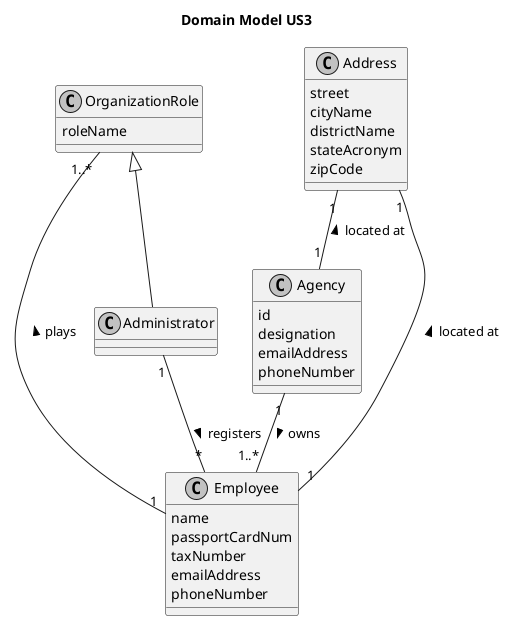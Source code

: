 @startuml
skinparam monochrome true
skinparam packageStyle rectangle
skinparam shadowing false
skinparam classAttributeIconSize 0

title Domain Model US3

class Agency{
    id
    designation
    emailAddress
    phoneNumber
}

class Employee{
    name
    passportCardNum
    taxNumber
    emailAddress
    phoneNumber
}

class OrganizationRole{
    roleName
}

class Address{
    street
    cityName
    districtName
    stateAcronym
    zipCode
}

class Administrator

'class Agent

'class StoreManager

'class StoreNetworkManager

Address "1" -- "1" Employee : located at <
Address "1" -- "1" Agency : located at <

Agency "1" -- "1..*" Employee : owns >

OrganizationRole <|-- Administrator
'OrganizationRole <|-- Agent
'OrganizationRole <|-- StoreManager
'OrganizationRole <|-- StoreNetworkManager

OrganizationRole "1..*" -- "1" Employee : plays <

Administrator "1" -- "*" Employee : registers >

@enduml